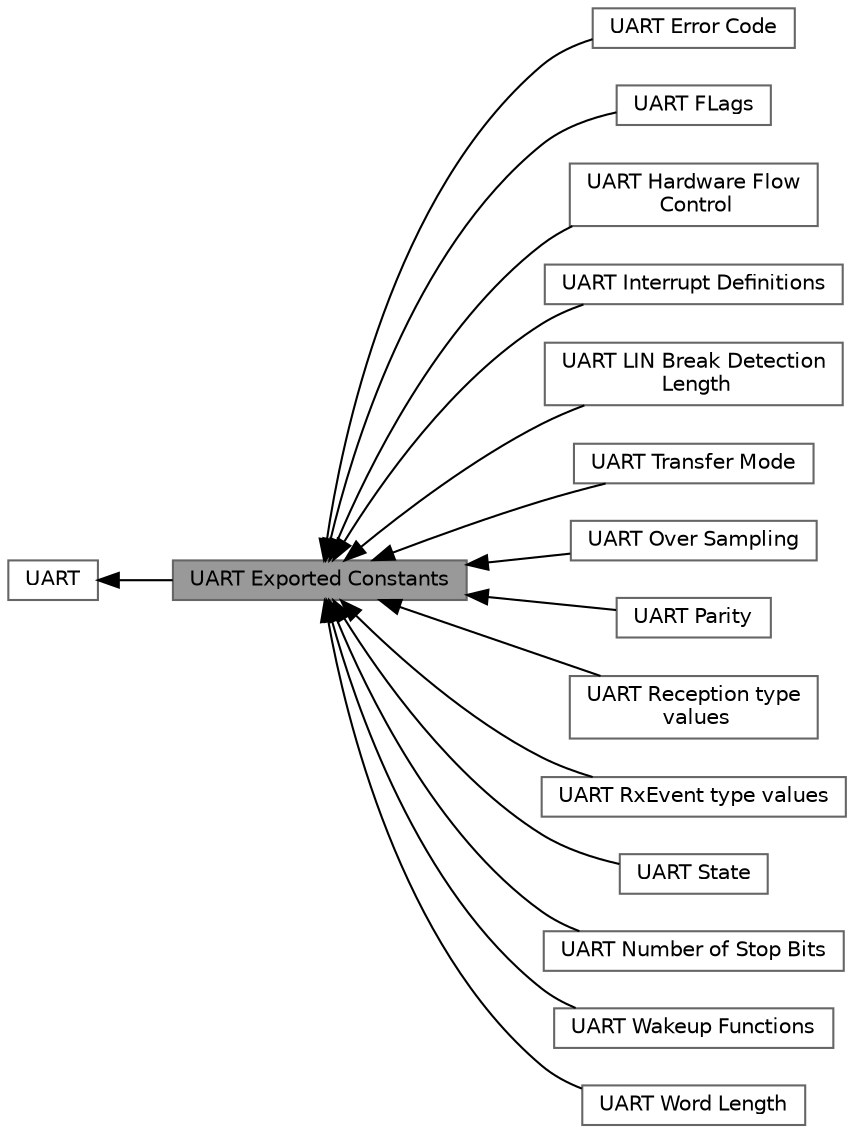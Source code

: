 digraph "UART Exported Constants"
{
 // LATEX_PDF_SIZE
  bgcolor="transparent";
  edge [fontname=Helvetica,fontsize=10,labelfontname=Helvetica,labelfontsize=10];
  node [fontname=Helvetica,fontsize=10,shape=box,height=0.2,width=0.4];
  rankdir=LR;
  Node2 [id="Node000002",label="UART",height=0.2,width=0.4,color="grey40", fillcolor="white", style="filled",URL="$group__UART.html",tooltip="HAL UART module driver."];
  Node3 [id="Node000003",label="UART Error Code",height=0.2,width=0.4,color="grey40", fillcolor="white", style="filled",URL="$group__UART__Error__Code.html",tooltip=" "];
  Node1 [id="Node000001",label="UART Exported Constants",height=0.2,width=0.4,color="gray40", fillcolor="grey60", style="filled", fontcolor="black",tooltip=" "];
  Node13 [id="Node000013",label="UART FLags",height=0.2,width=0.4,color="grey40", fillcolor="white", style="filled",URL="$group__UART__Flags.html",tooltip=" "];
  Node7 [id="Node000007",label="UART Hardware Flow\l Control",height=0.2,width=0.4,color="grey40", fillcolor="white", style="filled",URL="$group__UART__Hardware__Flow__Control.html",tooltip=" "];
  Node14 [id="Node000014",label="UART Interrupt Definitions",height=0.2,width=0.4,color="grey40", fillcolor="white", style="filled",URL="$group__UART__Interrupt__definition.html",tooltip=" "];
  Node11 [id="Node000011",label="UART LIN Break Detection\l Length",height=0.2,width=0.4,color="grey40", fillcolor="white", style="filled",URL="$group__UART__LIN__Break__Detection__Length.html",tooltip=" "];
  Node8 [id="Node000008",label="UART Transfer Mode",height=0.2,width=0.4,color="grey40", fillcolor="white", style="filled",URL="$group__UART__Mode.html",tooltip=" "];
  Node10 [id="Node000010",label="UART Over Sampling",height=0.2,width=0.4,color="grey40", fillcolor="white", style="filled",URL="$group__UART__Over__Sampling.html",tooltip=" "];
  Node6 [id="Node000006",label="UART Parity",height=0.2,width=0.4,color="grey40", fillcolor="white", style="filled",URL="$group__UART__Parity.html",tooltip=" "];
  Node15 [id="Node000015",label="UART Reception type\l values",height=0.2,width=0.4,color="grey40", fillcolor="white", style="filled",URL="$group__UART__Reception__Type__Values.html",tooltip=" "];
  Node16 [id="Node000016",label="UART RxEvent type values",height=0.2,width=0.4,color="grey40", fillcolor="white", style="filled",URL="$group__UART__RxEvent__Type__Values.html",tooltip=" "];
  Node9 [id="Node000009",label="UART State",height=0.2,width=0.4,color="grey40", fillcolor="white", style="filled",URL="$group__UART__State.html",tooltip=" "];
  Node5 [id="Node000005",label="UART Number of Stop Bits",height=0.2,width=0.4,color="grey40", fillcolor="white", style="filled",URL="$group__UART__Stop__Bits.html",tooltip=" "];
  Node12 [id="Node000012",label="UART Wakeup Functions",height=0.2,width=0.4,color="grey40", fillcolor="white", style="filled",URL="$group__UART__WakeUp__functions.html",tooltip=" "];
  Node4 [id="Node000004",label="UART Word Length",height=0.2,width=0.4,color="grey40", fillcolor="white", style="filled",URL="$group__UART__Word__Length.html",tooltip=" "];
  Node2->Node1 [shape=plaintext, dir="back", style="solid"];
  Node1->Node3 [shape=plaintext, dir="back", style="solid"];
  Node1->Node4 [shape=plaintext, dir="back", style="solid"];
  Node1->Node5 [shape=plaintext, dir="back", style="solid"];
  Node1->Node6 [shape=plaintext, dir="back", style="solid"];
  Node1->Node7 [shape=plaintext, dir="back", style="solid"];
  Node1->Node8 [shape=plaintext, dir="back", style="solid"];
  Node1->Node9 [shape=plaintext, dir="back", style="solid"];
  Node1->Node10 [shape=plaintext, dir="back", style="solid"];
  Node1->Node11 [shape=plaintext, dir="back", style="solid"];
  Node1->Node12 [shape=plaintext, dir="back", style="solid"];
  Node1->Node13 [shape=plaintext, dir="back", style="solid"];
  Node1->Node14 [shape=plaintext, dir="back", style="solid"];
  Node1->Node15 [shape=plaintext, dir="back", style="solid"];
  Node1->Node16 [shape=plaintext, dir="back", style="solid"];
}
